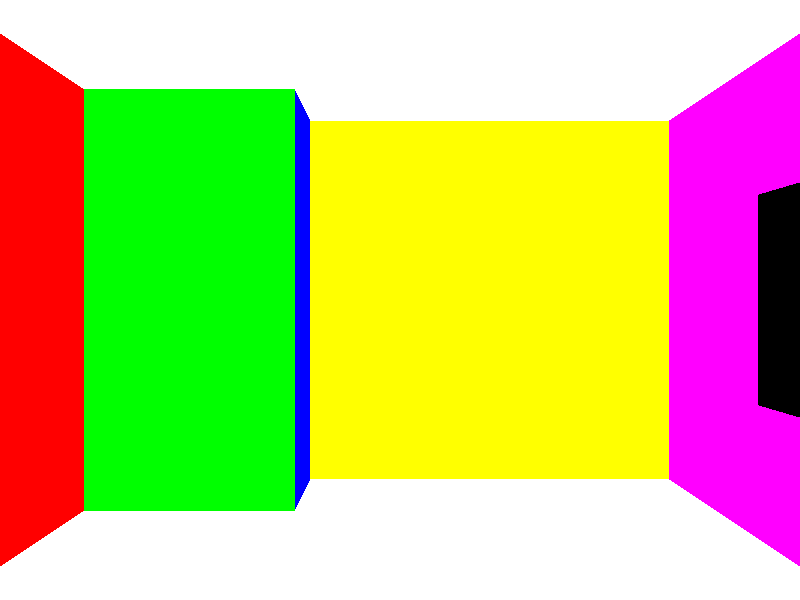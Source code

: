 //--global--------------------------
//--includes------------------------
//--declares------------------------

//mode
#declare bEdit = true;     
#declare daylight = false;  
#declare lookAt = 1;//0 - bareWall, 1 - fireplace, 2 - window, 3 - wardrobe

//textures
#if (bEdit)
  #declare tWall1 = texture {
                      pigment {
                        colour rgb <1,0,0>
                      }
                    } 
  #declare tWall2 = texture {
                      pigment {
                        colour rgb <0,1,0>
                      }
                    }
  #declare tWall3 = texture {
                      pigment {
                        colour rgb <0,0,1>
                      }
                    }
  #declare tWall4 = texture {
                      pigment {
                        colour rgb <1,1,0>
                      }
                    }
  #declare tWall5 = texture {
                      pigment {
                        colour rgb <1,0,1>
                      }
                    } 
  #declare tWall6 = texture {
                      pigment {
                        colour rgb <0,1,1>
                      }
                    } 
  #declare tDoor = texture {
                     pigment {
                       colour rgb <.5,.5,.5>
                     }
                   } 
  #declare tWardrobe = texture {
                         pigment {
                           colour rgb <.5,.5,.5>
                         }
                       }    
  #declare tFloor = texture {
                      pigment {
                        colour rgb <1,1,1>
                      }
                    }
  #declare tCeiling = texture {
                        pigment {
                          colour rgb <1,1,1>
                        }
                      }
#else  
  #declare tWall1 = texture {
                    }   
  #declare tWall2 = texture {
                    }
  #declare tWall3 = texture {
                    }
  #declare tWall4 = texture {
                    }
  #declare tWall5 = texture {
                    }
  #declare tWall6 = texture {
                    }   
  #declare tFloor = texture {
                    }
  #declare tCeiling = texture {
                      }
#end
                   
//--objects-------------------------
      
//----floor 
box {
  <-.5,0,0>
  <3,-1,3>
  texture {
    tFloor
  }
}
//----ceiling
box {
  <-.5,2,0>
  <3,3,3>
  texture {
    tCeiling
  }
}
//----wall1 - clear wall
box {
  <0,0,0>,
  <3,2,-1>
  texture {
    tWall1
  }
}
//----wall2 - fireplace
box {
  <0,0,0>,
  <-1,2,0.9999>
  texture {
    tWall2
  }
}
//----wall3 - fireplace recess   
box {
  <-0.0001,0,1>,
  <-1,2,0>
  texture {
    tWall3
  }
}
//----wall4 - adjacent to fireplace  
box {
  <-0.5,0,1>,
  <-1,2,3>
  texture {
    tWall4
  }
}
//----wall5 - windowed wall      
difference {
  box {
    <-0.5,0,3>,
    <3,2,3.2>
  }
  box {
    <0,1.5,2>,
    <2.2,.5,5>
  }
  texture {
    tWall5
  }
}
//----wall6 - door and wardrobe
box {
  <3,0,0>,
  <4,2,3>
  texture {
    tWall6
  }
}  
//------door
box {
  <4,0,0.1>,
  <2.9999,1.7,.8>
  texture {
    tDoor
  }
}
//------wardrobe 
box {
  <3,0,1>,
  <2.85,1.7,2.4>
  texture {
    tWardrobe
  }
}

//--lights--------------------------

#if(daylight)
  light_source {
    0*x                  // light's position (translated below)
    color rgb <1,1,1>    // light's color
    translate <1.5,1,3>
    jitter
  }  
#else    
  light_source {
    0*x                  // light's position (translated below)
    color rgb <1,1,1>    // light's color
    translate <1.5, 1.8,1.5>
  }            
#end      
      
//--camera--------------------------

// perspective (default) camera
camera {     
#switch(lookAt)
  #case(0)//bareWall
    location  <1.5,1,3>
    look_at   <1.5,1,0>
    #break       
  #case(1)//fireplace
    location  <2.85,1,1.5>
    look_at   <0,1,1.5>
    #break
  #case(2)//window 
    location  <1.2,1,0>
    look_at   <1.2,1,4>
    #break
  #case(3)//wardrobe 
    location  <0,1,1.5>
    look_at   <3,1,1.5>
    #break        
  #else
    location  <0,1,1.5>
    look_at   <3,1,1.5> 
#end
  right     x*image_width/image_height
}
                   
//CAMERA POSITIONS
//bare wall loc <1.5,1,3> look <1.5,1,0>
//fireplace loc <3,1,1.5> look <0,1,1.5>    
//windowed  loc <1.2,1,0> look <1.2,1,4>    
//wardrobed loc <0,1,1.5> look <3,1,1.5>